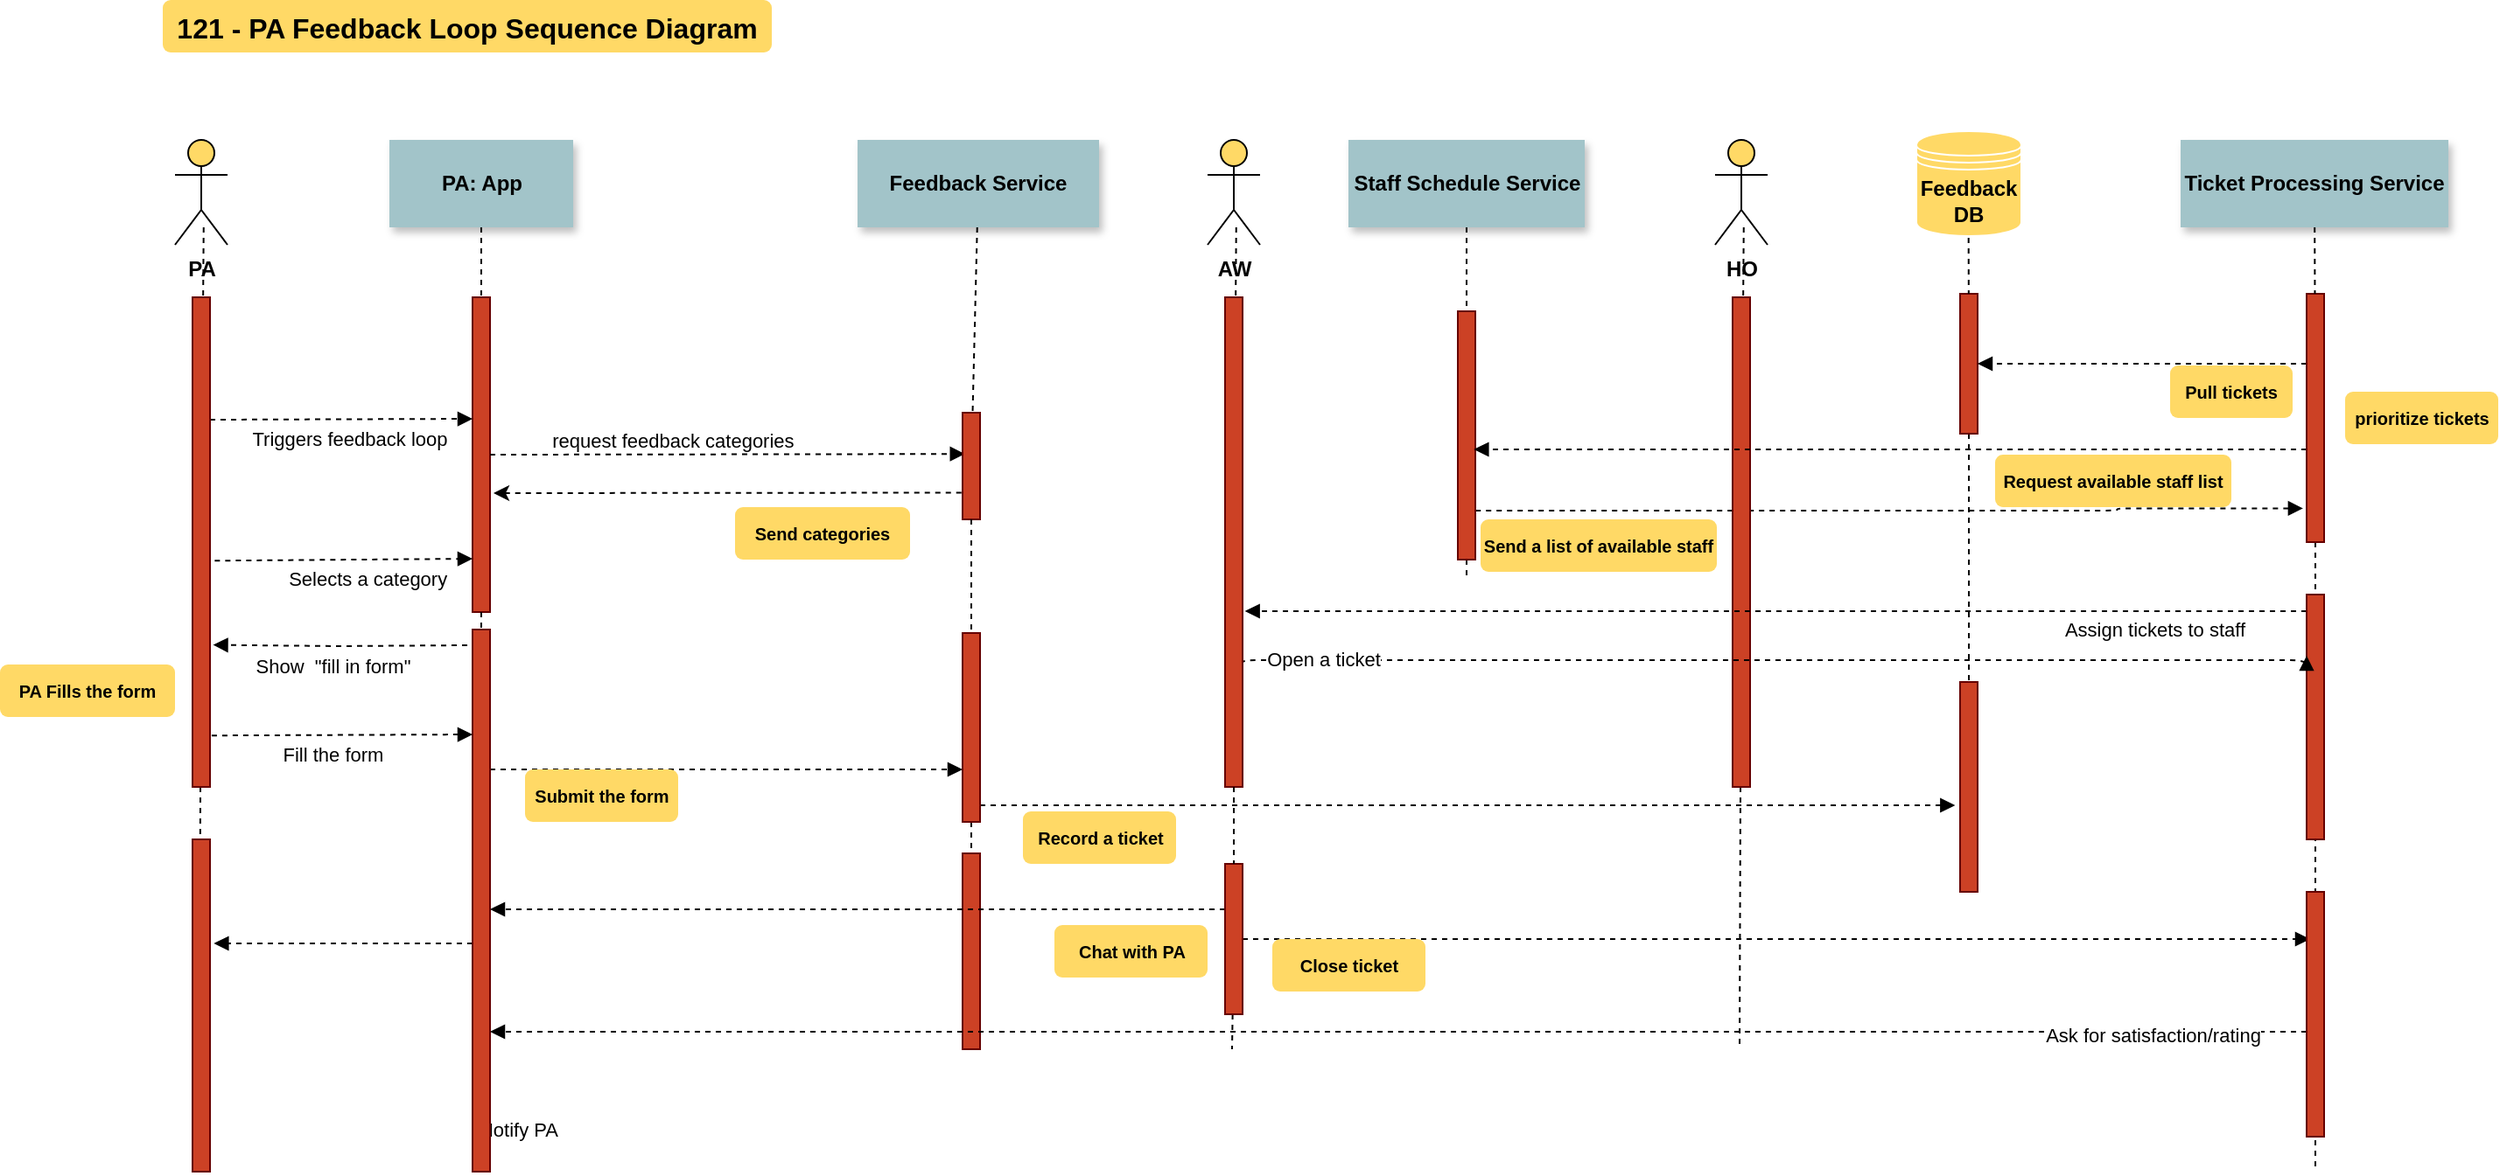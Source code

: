 <mxfile version="12.1.7" type="github" pages="1">
  <diagram name="Page-1" id="9361dd3d-8414-5efd-6122-117bd74ce7a7">
    <mxGraphModel dx="2107" dy="1023" grid="1" gridSize="10" guides="1" tooltips="1" connect="1" arrows="1" fold="1" page="0" pageScale="1.5" pageWidth="826" pageHeight="1169" background="#ffffff" math="0" shadow="0">
      <root>
        <mxCell id="0"/>
        <mxCell id="1" parent="0"/>
        <mxCell id="2" value="" style="fillColor=#CC4125;strokeColor=#660000" parent="1" vertex="1">
          <mxGeometry x="30" y="150" width="10" height="180" as="geometry"/>
        </mxCell>
        <mxCell id="4" value="PA: App" style="shadow=1;fillColor=#A2C4C9;strokeColor=none;whiteSpace=wrap;fontStyle=1" parent="1" vertex="1">
          <mxGeometry x="-17.5" y="60" width="105" height="50" as="geometry"/>
        </mxCell>
        <mxCell id="7" value="Staff Schedule Service" style="shadow=1;fillColor=#A2C4C9;strokeColor=none;whiteSpace=wrap;fontStyle=1" parent="1" vertex="1">
          <mxGeometry x="530.5" y="60" width="135" height="50" as="geometry"/>
        </mxCell>
        <mxCell id="9" value="request feedback categories" style="edgeStyle=none;verticalLabelPosition=top;verticalAlign=bottom;entryX=0.138;entryY=0.387;entryDx=0;entryDy=0;exitX=1;exitY=0.5;exitDx=0;exitDy=0;entryPerimeter=0;dashed=1;endFill=1;endArrow=block;startFill=0;startArrow=none;" parent="1" source="2" target="4HXD_U9j3b60p4fibFge-90" edge="1">
          <mxGeometry x="-150" y="4" width="100" height="100" as="geometry">
            <mxPoint x="60" y="243.5" as="sourcePoint"/>
            <mxPoint x="241.6" y="245.159" as="targetPoint"/>
            <mxPoint x="-31" y="1" as="offset"/>
          </mxGeometry>
        </mxCell>
        <mxCell id="11" value="" style="edgeStyle=none;verticalLabelPosition=top;verticalAlign=bottom;endArrow=none;startArrow=classic;dashed=1;entryX=0;entryY=0.75;entryDx=0;entryDy=0;" parent="1" target="4HXD_U9j3b60p4fibFge-90" edge="1">
          <mxGeometry x="120" y="172.259" width="100" height="100" as="geometry">
            <mxPoint x="42" y="262" as="sourcePoint"/>
            <mxPoint x="286.76" y="260.398" as="targetPoint"/>
          </mxGeometry>
        </mxCell>
        <mxCell id="16" value="" style="edgeStyle=none;endArrow=none;dashed=1;" parent="1" source="4HXD_U9j3b60p4fibFge-112" target="17" edge="1">
          <mxGeometry x="807.043" y="270" width="100" height="100" as="geometry">
            <mxPoint x="884.543" y="220.0" as="sourcePoint"/>
            <mxPoint x="884.543" y="240.0" as="targetPoint"/>
          </mxGeometry>
        </mxCell>
        <mxCell id="17" value="" style="fillColor=#CC4125;strokeColor=#660000" parent="1" vertex="1">
          <mxGeometry x="880" y="370" width="10" height="120" as="geometry"/>
        </mxCell>
        <mxCell id="30" value="Feedback Service" style="shadow=1;fillColor=#A2C4C9;strokeColor=none;whiteSpace=wrap;fontStyle=1" parent="1" vertex="1">
          <mxGeometry x="250" y="60" width="138" height="50" as="geometry"/>
        </mxCell>
        <mxCell id="33" value="" style="edgeStyle=elbowEdgeStyle;elbow=horizontal;endArrow=none;dashed=1" parent="1" source="4" target="2" edge="1">
          <mxGeometry x="60.0" y="310" width="100" height="100" as="geometry">
            <mxPoint x="60.0" y="410" as="sourcePoint"/>
            <mxPoint x="160" y="310" as="targetPoint"/>
          </mxGeometry>
        </mxCell>
        <mxCell id="jYBo3Zhqs0pMkhHqMW5u-86" value="" style="edgeStyle=orthogonalEdgeStyle;rounded=1;orthogonalLoop=1;jettySize=auto;html=1;entryX=1.175;entryY=0.71;entryDx=0;entryDy=0;entryPerimeter=0;dashed=1;verticalAlign=bottom;endFill=1;endArrow=block;startFill=0;startArrow=none;" parent="1" target="jYBo3Zhqs0pMkhHqMW5u-84" edge="1">
          <mxGeometry x="0.061" y="-19" relative="1" as="geometry">
            <mxPoint x="27" y="349" as="sourcePoint"/>
            <mxPoint as="offset"/>
          </mxGeometry>
        </mxCell>
        <mxCell id="jYBo3Zhqs0pMkhHqMW5u-87" value="Show&amp;nbsp; &quot;fill in form&quot;" style="text;html=1;resizable=0;points=[];align=center;verticalAlign=bottom;labelBackgroundColor=#ffffff;rounded=1;dashed=1;fontSize=11;strokeColor=#000000;endFill=1;endArrow=block;startFill=0;startArrow=none;" parent="jYBo3Zhqs0pMkhHqMW5u-86" vertex="1" connectable="0">
          <mxGeometry x="0.15" y="-4" relative="1" as="geometry">
            <mxPoint x="6.5" y="25" as="offset"/>
          </mxGeometry>
        </mxCell>
        <mxCell id="xaEXVbpPQqgU4EdOG0RL-72" style="edgeStyle=elbowEdgeStyle;orthogonalLoop=1;jettySize=auto;elbow=vertical;html=1;dashed=1;startFill=0;endArrow=block;endFill=1;" edge="1" parent="1" source="42">
          <mxGeometry relative="1" as="geometry">
            <mxPoint x="310" y="420" as="targetPoint"/>
          </mxGeometry>
        </mxCell>
        <mxCell id="xaEXVbpPQqgU4EdOG0RL-135" style="edgeStyle=elbowEdgeStyle;orthogonalLoop=1;jettySize=auto;elbow=vertical;html=1;dashed=1;startFill=0;endArrow=block;endFill=1;entryX=1.217;entryY=0.313;entryDx=0;entryDy=0;entryPerimeter=0;" edge="1" parent="1" source="42" target="xaEXVbpPQqgU4EdOG0RL-137">
          <mxGeometry relative="1" as="geometry">
            <mxPoint x="-120.0" y="495" as="targetPoint"/>
            <Array as="points"/>
          </mxGeometry>
        </mxCell>
        <mxCell id="xaEXVbpPQqgU4EdOG0RL-136" value="Notify PA" style="text;html=1;resizable=0;points=[];align=center;verticalAlign=middle;labelBackgroundColor=#ffffff;fontSize=11;" vertex="1" connectable="0" parent="xaEXVbpPQqgU4EdOG0RL-135">
          <mxGeometry x="1" y="-96" relative="1" as="geometry">
            <mxPoint x="77.5" y="106.5" as="offset"/>
          </mxGeometry>
        </mxCell>
        <mxCell id="42" value="" style="fillColor=#CC4125;strokeColor=#660000" parent="1" vertex="1">
          <mxGeometry x="30" y="340" width="10" height="310" as="geometry"/>
        </mxCell>
        <mxCell id="44" value="" style="edgeStyle=none;dashed=1;endArrow=none" parent="1" source="2" target="42" edge="1">
          <mxGeometry x="-120" y="300" width="100" height="100" as="geometry">
            <mxPoint x="-120" y="400" as="sourcePoint"/>
            <mxPoint x="-20" y="300" as="targetPoint"/>
          </mxGeometry>
        </mxCell>
        <mxCell id="49" value="" style="fillColor=#CC4125;strokeColor=#660000" parent="1" vertex="1">
          <mxGeometry x="310" y="468" width="10" height="112" as="geometry"/>
        </mxCell>
        <mxCell id="50" value="" style="edgeStyle=none;endArrow=none;dashed=1" parent="1" source="4HXD_U9j3b60p4fibFge-125" target="49" edge="1">
          <mxGeometry x="266.571" y="205" width="100" height="100" as="geometry">
            <mxPoint x="341.736" y="150" as="sourcePoint"/>
            <mxPoint x="341.736" y="329.394" as="targetPoint"/>
          </mxGeometry>
        </mxCell>
        <mxCell id="71" value="121 - PA Feedback Loop Sequence Diagram" style="rounded=1;fontStyle=1;fillColor=#FFD966;strokeColor=none;fontSize=16;" parent="1" vertex="1">
          <mxGeometry x="-147" y="-20" width="348" height="30" as="geometry"/>
        </mxCell>
        <mxCell id="72" value="PA Fills the form" style="rounded=1;fontStyle=1;fillColor=#FFD966;strokeColor=none;whiteSpace=wrap;fontSize=10;" parent="1" vertex="1">
          <mxGeometry x="-240" y="360" width="100" height="30" as="geometry"/>
        </mxCell>
        <mxCell id="4HXD_U9j3b60p4fibFge-92" style="edgeStyle=orthogonalEdgeStyle;rounded=1;orthogonalLoop=1;jettySize=auto;html=1;dashed=1;verticalAlign=bottom;endFill=1;endArrow=block;startFill=0;startArrow=none;exitX=1.01;exitY=0.803;exitDx=0;exitDy=0;exitPerimeter=0;entryX=-0.205;entryY=0.864;entryDx=0;entryDy=0;entryPerimeter=0;" parent="1" edge="1" target="xaEXVbpPQqgU4EdOG0RL-106" source="4HXD_U9j3b60p4fibFge-109">
          <mxGeometry relative="1" as="geometry">
            <mxPoint x="640" y="270" as="sourcePoint"/>
            <mxPoint x="797" y="270" as="targetPoint"/>
            <Array as="points">
              <mxPoint x="970" y="272"/>
              <mxPoint x="970" y="271"/>
            </Array>
          </mxGeometry>
        </mxCell>
        <mxCell id="4HXD_U9j3b60p4fibFge-93" value="" style="text;html=1;resizable=0;points=[];align=center;verticalAlign=bottom;labelBackgroundColor=#ffffff;rounded=1;dashed=1;fontSize=11;strokeColor=#000000;endFill=1;endArrow=block;startFill=0;startArrow=none;" parent="4HXD_U9j3b60p4fibFge-92" vertex="1" connectable="0">
          <mxGeometry x="-0.003" y="10" relative="1" as="geometry">
            <mxPoint x="-159.5" y="28" as="offset"/>
          </mxGeometry>
        </mxCell>
        <mxCell id="HILvpN4AN2ozblUCMKvK-93" value="" style="edgeStyle=none;endArrow=none;dashed=1;exitX=0.5;exitY=1;exitDx=0;exitDy=0;" parent="1" source="4HXD_U9j3b60p4fibFge-109" edge="1">
          <mxGeometry x="626.571" y="339.697" width="100" height="100" as="geometry">
            <mxPoint x="598" y="270" as="sourcePoint"/>
            <mxPoint x="598" y="310" as="targetPoint"/>
          </mxGeometry>
        </mxCell>
        <mxCell id="4HXD_U9j3b60p4fibFge-90" value="" style="fillColor=#CC4125;strokeColor=#660000" parent="1" vertex="1">
          <mxGeometry x="310" y="216" width="10" height="61" as="geometry"/>
        </mxCell>
        <mxCell id="4HXD_U9j3b60p4fibFge-91" value="" style="edgeStyle=none;endArrow=none;dashed=1" parent="1" source="30" target="4HXD_U9j3b60p4fibFge-90" edge="1">
          <mxGeometry x="266.571" y="205" width="100" height="100" as="geometry">
            <mxPoint x="315" y="110" as="sourcePoint"/>
            <mxPoint x="315" y="468.333" as="targetPoint"/>
          </mxGeometry>
        </mxCell>
        <mxCell id="4HXD_U9j3b60p4fibFge-109" value="" style="fillColor=#CC4125;strokeColor=#660000" parent="1" vertex="1">
          <mxGeometry x="593" y="158" width="10" height="142" as="geometry"/>
        </mxCell>
        <mxCell id="4HXD_U9j3b60p4fibFge-110" value="" style="edgeStyle=none;endArrow=none;dashed=1;exitX=0.5;exitY=1;exitDx=0;exitDy=0;" parent="1" source="7" target="4HXD_U9j3b60p4fibFge-109" edge="1">
          <mxGeometry x="626.571" y="339.697" width="100" height="100" as="geometry">
            <mxPoint x="597.5" y="110" as="sourcePoint"/>
            <mxPoint x="597.881" y="307" as="targetPoint"/>
          </mxGeometry>
        </mxCell>
        <mxCell id="4HXD_U9j3b60p4fibFge-112" value="" style="fillColor=#CC4125;strokeColor=#660000" parent="1" vertex="1">
          <mxGeometry x="880" y="148" width="10" height="80" as="geometry"/>
        </mxCell>
        <mxCell id="4HXD_U9j3b60p4fibFge-113" value="" style="edgeStyle=none;endArrow=none;dashed=1;" parent="1" target="4HXD_U9j3b60p4fibFge-112" edge="1">
          <mxGeometry x="807.043" y="270" width="100" height="100" as="geometry">
            <mxPoint x="884.836" y="110" as="sourcePoint"/>
            <mxPoint x="884.965" y="290" as="targetPoint"/>
          </mxGeometry>
        </mxCell>
        <mxCell id="4HXD_U9j3b60p4fibFge-121" value="prioritize tickets" style="rounded=1;fontStyle=1;fillColor=#FFD966;strokeColor=none;whiteSpace=wrap;fontSize=10;" parent="1" vertex="1">
          <mxGeometry x="1100" y="204" width="87.5" height="30" as="geometry"/>
        </mxCell>
        <mxCell id="xaEXVbpPQqgU4EdOG0RL-100" style="edgeStyle=elbowEdgeStyle;orthogonalLoop=1;jettySize=auto;elbow=vertical;html=1;dashed=1;startFill=0;endArrow=block;endFill=1;entryX=-0.283;entryY=0.586;entryDx=0;entryDy=0;entryPerimeter=0;" edge="1" parent="1" source="4HXD_U9j3b60p4fibFge-125" target="17">
          <mxGeometry relative="1" as="geometry">
            <mxPoint x="850" y="440" as="targetPoint"/>
          </mxGeometry>
        </mxCell>
        <mxCell id="4HXD_U9j3b60p4fibFge-125" value="" style="fillColor=#CC4125;strokeColor=#660000" parent="1" vertex="1">
          <mxGeometry x="310" y="342" width="10" height="108" as="geometry"/>
        </mxCell>
        <mxCell id="4HXD_U9j3b60p4fibFge-126" value="" style="edgeStyle=none;endArrow=none;dashed=1" parent="1" source="4HXD_U9j3b60p4fibFge-90" target="4HXD_U9j3b60p4fibFge-125" edge="1">
          <mxGeometry x="266.571" y="205" width="100" height="100" as="geometry">
            <mxPoint x="315.0" y="280.0" as="sourcePoint"/>
            <mxPoint x="315.0" y="468" as="targetPoint"/>
          </mxGeometry>
        </mxCell>
        <mxCell id="jYBo3Zhqs0pMkhHqMW5u-81" value="Selects a category" style="edgeStyle=none;verticalLabelPosition=top;verticalAlign=bottom;labelPosition=left;align=center;exitX=1.268;exitY=0.538;exitDx=0;exitDy=0;exitPerimeter=0;dashed=1;endFill=1;endArrow=block;startFill=0;startArrow=none;" parent="1" source="jYBo3Zhqs0pMkhHqMW5u-84" edge="1">
          <mxGeometry width="100" height="100" as="geometry">
            <mxPoint x="-60" y="299.5" as="sourcePoint"/>
            <mxPoint x="30" y="299.5" as="targetPoint"/>
            <mxPoint x="14" y="20" as="offset"/>
          </mxGeometry>
        </mxCell>
        <mxCell id="3" value="Triggers feedback loop" style="edgeStyle=none;verticalLabelPosition=top;verticalAlign=bottom;labelPosition=left;align=center;exitX=1;exitY=0.25;exitDx=0;exitDy=0;dashed=1;endFill=1;endArrow=block;startFill=0;startArrow=none;" parent="1" source="jYBo3Zhqs0pMkhHqMW5u-84" edge="1">
          <mxGeometry width="100" height="100" as="geometry">
            <mxPoint x="-60" y="219.5" as="sourcePoint"/>
            <mxPoint x="30" y="219.5" as="targetPoint"/>
            <mxPoint x="5" y="20" as="offset"/>
          </mxGeometry>
        </mxCell>
        <mxCell id="jYBo3Zhqs0pMkhHqMW5u-89" value="Fill the form" style="edgeStyle=none;verticalLabelPosition=top;verticalAlign=bottom;labelPosition=left;align=center;exitX=1.096;exitY=0.895;exitDx=0;exitDy=0;exitPerimeter=0;dashed=1;endFill=1;endArrow=block;startFill=0;startArrow=none;" parent="1" source="jYBo3Zhqs0pMkhHqMW5u-84" edge="1">
          <mxGeometry width="100" height="100" as="geometry">
            <mxPoint x="-107.32" y="400.64" as="sourcePoint"/>
            <mxPoint x="30" y="400" as="targetPoint"/>
            <mxPoint x="-5" y="20" as="offset"/>
          </mxGeometry>
        </mxCell>
        <mxCell id="xaEXVbpPQqgU4EdOG0RL-86" value="" style="group" vertex="1" connectable="0" parent="1">
          <mxGeometry x="740" y="60" width="30" height="520" as="geometry"/>
        </mxCell>
        <mxCell id="xaEXVbpPQqgU4EdOG0RL-87" value="" style="edgeStyle=none;endArrow=none;dashed=1" edge="1" parent="xaEXVbpPQqgU4EdOG0RL-86" target="xaEXVbpPQqgU4EdOG0RL-90">
          <mxGeometry x="-35.429" y="145" width="100" height="100" as="geometry">
            <mxPoint x="16.373" y="50" as="sourcePoint"/>
            <mxPoint x="14" y="520" as="targetPoint"/>
          </mxGeometry>
        </mxCell>
        <mxCell id="xaEXVbpPQqgU4EdOG0RL-88" value="" style="group" vertex="1" connectable="0" parent="xaEXVbpPQqgU4EdOG0RL-86">
          <mxGeometry width="30" height="520" as="geometry"/>
        </mxCell>
        <mxCell id="xaEXVbpPQqgU4EdOG0RL-89" value="" style="edgeStyle=none;endArrow=none;dashed=1" edge="1" parent="xaEXVbpPQqgU4EdOG0RL-88" source="xaEXVbpPQqgU4EdOG0RL-90">
          <mxGeometry x="-35.429" y="145" width="100" height="100" as="geometry">
            <mxPoint x="16.373" y="50" as="sourcePoint"/>
            <mxPoint x="14" y="520" as="targetPoint"/>
          </mxGeometry>
        </mxCell>
        <mxCell id="xaEXVbpPQqgU4EdOG0RL-90" value="" style="fillColor=#CC4125;strokeColor=#660000" vertex="1" parent="xaEXVbpPQqgU4EdOG0RL-88">
          <mxGeometry x="10" y="90" width="10" height="280" as="geometry"/>
        </mxCell>
        <mxCell id="xaEXVbpPQqgU4EdOG0RL-91" value="HO" style="shape=umlActor;verticalLabelPosition=bottom;labelBackgroundColor=none;verticalAlign=top;html=1;outlineConnect=0;fillColor=#FFD966;fontStyle=1" vertex="1" parent="xaEXVbpPQqgU4EdOG0RL-88">
          <mxGeometry width="30" height="60" as="geometry"/>
        </mxCell>
        <mxCell id="xaEXVbpPQqgU4EdOG0RL-103" value="Ticket Processing Service" style="shadow=1;fillColor=#A2C4C9;strokeColor=none;whiteSpace=wrap;fontStyle=1" vertex="1" parent="1">
          <mxGeometry x="1006" y="60" width="153" height="50" as="geometry"/>
        </mxCell>
        <mxCell id="xaEXVbpPQqgU4EdOG0RL-104" value="" style="edgeStyle=none;endArrow=none;dashed=1;" edge="1" parent="1" source="xaEXVbpPQqgU4EdOG0RL-106">
          <mxGeometry x="1004.543" y="270" width="100" height="100" as="geometry">
            <mxPoint x="1082.043" y="220.0" as="sourcePoint"/>
            <mxPoint x="1083" y="650" as="targetPoint"/>
          </mxGeometry>
        </mxCell>
        <mxCell id="xaEXVbpPQqgU4EdOG0RL-115" style="edgeStyle=elbowEdgeStyle;orthogonalLoop=1;jettySize=auto;elbow=vertical;html=1;dashed=1;startFill=0;endArrow=block;endFill=1;fontSize=11;entryX=1.133;entryY=0.641;entryDx=0;entryDy=0;entryPerimeter=0;" edge="1" parent="1" source="xaEXVbpPQqgU4EdOG0RL-105" target="xaEXVbpPQqgU4EdOG0RL-96">
          <mxGeometry relative="1" as="geometry">
            <mxPoint x="760" y="330" as="targetPoint"/>
          </mxGeometry>
        </mxCell>
        <mxCell id="xaEXVbpPQqgU4EdOG0RL-117" value="Assign tickets to staff" style="text;html=1;resizable=0;points=[];align=center;verticalAlign=middle;labelBackgroundColor=#ffffff;fontSize=11;" vertex="1" connectable="0" parent="xaEXVbpPQqgU4EdOG0RL-115">
          <mxGeometry y="168" relative="1" as="geometry">
            <mxPoint x="216" y="-157.5" as="offset"/>
          </mxGeometry>
        </mxCell>
        <mxCell id="xaEXVbpPQqgU4EdOG0RL-105" value="" style="fillColor=#CC4125;strokeColor=#660000" vertex="1" parent="1">
          <mxGeometry x="1078" y="320" width="10" height="140" as="geometry"/>
        </mxCell>
        <mxCell id="xaEXVbpPQqgU4EdOG0RL-110" style="edgeStyle=elbowEdgeStyle;orthogonalLoop=1;jettySize=auto;elbow=vertical;html=1;entryX=1;entryY=0.5;entryDx=0;entryDy=0;dashed=1;startFill=0;endArrow=block;endFill=1;fontSize=16;" edge="1" parent="1" source="xaEXVbpPQqgU4EdOG0RL-106" target="4HXD_U9j3b60p4fibFge-112">
          <mxGeometry relative="1" as="geometry"/>
        </mxCell>
        <mxCell id="xaEXVbpPQqgU4EdOG0RL-111" value="" style="text;html=1;resizable=0;points=[];align=center;verticalAlign=bottom;labelBackgroundColor=#ffffff;fontSize=11;rounded=1;dashed=1;strokeColor=#000000;endFill=1;endArrow=block;startFill=0;startArrow=none;" vertex="1" connectable="0" parent="xaEXVbpPQqgU4EdOG0RL-110">
          <mxGeometry x="0.265" y="1" relative="1" as="geometry">
            <mxPoint as="offset"/>
          </mxGeometry>
        </mxCell>
        <mxCell id="xaEXVbpPQqgU4EdOG0RL-112" style="edgeStyle=elbowEdgeStyle;orthogonalLoop=1;jettySize=auto;elbow=vertical;html=1;entryX=0.917;entryY=0.556;entryDx=0;entryDy=0;entryPerimeter=0;dashed=1;startFill=0;endArrow=block;endFill=1;fontSize=16;" edge="1" parent="1" source="xaEXVbpPQqgU4EdOG0RL-106" target="4HXD_U9j3b60p4fibFge-109">
          <mxGeometry relative="1" as="geometry"/>
        </mxCell>
        <mxCell id="xaEXVbpPQqgU4EdOG0RL-113" value="" style="text;html=1;resizable=0;points=[];align=center;verticalAlign=bottom;labelBackgroundColor=#ffffff;fontSize=11;rounded=1;dashed=1;strokeColor=#000000;endFill=1;endArrow=block;startFill=0;startArrow=none;" vertex="1" connectable="0" parent="xaEXVbpPQqgU4EdOG0RL-112">
          <mxGeometry y="116" relative="1" as="geometry">
            <mxPoint x="120.5" y="-93" as="offset"/>
          </mxGeometry>
        </mxCell>
        <mxCell id="xaEXVbpPQqgU4EdOG0RL-106" value="" style="fillColor=#CC4125;strokeColor=#660000" vertex="1" parent="1">
          <mxGeometry x="1078" y="148" width="10" height="142" as="geometry"/>
        </mxCell>
        <mxCell id="xaEXVbpPQqgU4EdOG0RL-107" value="" style="edgeStyle=none;endArrow=none;dashed=1;" edge="1" parent="1" source="xaEXVbpPQqgU4EdOG0RL-103" target="xaEXVbpPQqgU4EdOG0RL-106">
          <mxGeometry x="1004.543" y="270" width="100" height="100" as="geometry">
            <mxPoint x="1082.306" y="110" as="sourcePoint"/>
            <mxPoint x="1082.465" y="290" as="targetPoint"/>
          </mxGeometry>
        </mxCell>
        <mxCell id="xaEXVbpPQqgU4EdOG0RL-108" value="Feedback DB" style="shape=datastore;whiteSpace=wrap;html=1;labelBackgroundColor=none;fillColor=#FFD966;strokeColor=#FFFFFF;fontStyle=1" vertex="1" parent="1">
          <mxGeometry x="855" y="55" width="60" height="60" as="geometry"/>
        </mxCell>
        <mxCell id="xaEXVbpPQqgU4EdOG0RL-93" value="" style="edgeStyle=none;endArrow=none;dashed=1" edge="1" parent="1" target="xaEXVbpPQqgU4EdOG0RL-96">
          <mxGeometry x="414.571" y="205" width="100" height="100" as="geometry">
            <mxPoint x="466.373" y="110" as="sourcePoint"/>
            <mxPoint x="464" y="580" as="targetPoint"/>
          </mxGeometry>
        </mxCell>
        <mxCell id="xaEXVbpPQqgU4EdOG0RL-95" value="" style="edgeStyle=none;endArrow=none;dashed=1" edge="1" parent="1" source="xaEXVbpPQqgU4EdOG0RL-124">
          <mxGeometry x="414.571" y="205" width="100" height="100" as="geometry">
            <mxPoint x="466.373" y="110" as="sourcePoint"/>
            <mxPoint x="464" y="580" as="targetPoint"/>
          </mxGeometry>
        </mxCell>
        <mxCell id="xaEXVbpPQqgU4EdOG0RL-119" style="edgeStyle=elbowEdgeStyle;orthogonalLoop=1;jettySize=auto;elbow=vertical;html=1;exitX=1;exitY=0.75;exitDx=0;exitDy=0;entryX=0;entryY=0.25;entryDx=0;entryDy=0;dashed=1;startFill=0;endArrow=block;endFill=1;fontSize=11;" edge="1" parent="1" source="xaEXVbpPQqgU4EdOG0RL-96" target="xaEXVbpPQqgU4EdOG0RL-105">
          <mxGeometry relative="1" as="geometry"/>
        </mxCell>
        <mxCell id="xaEXVbpPQqgU4EdOG0RL-120" value="Open a ticket" style="text;html=1;resizable=0;points=[];align=center;verticalAlign=middle;labelBackgroundColor=#ffffff;fontSize=11;" vertex="1" connectable="0" parent="xaEXVbpPQqgU4EdOG0RL-119">
          <mxGeometry x="-0.844" y="1" relative="1" as="geometry">
            <mxPoint as="offset"/>
          </mxGeometry>
        </mxCell>
        <mxCell id="xaEXVbpPQqgU4EdOG0RL-96" value="" style="fillColor=#CC4125;strokeColor=#660000" vertex="1" parent="1">
          <mxGeometry x="460" y="150" width="10" height="280" as="geometry"/>
        </mxCell>
        <mxCell id="xaEXVbpPQqgU4EdOG0RL-97" value="AW" style="shape=umlActor;verticalLabelPosition=bottom;labelBackgroundColor=none;verticalAlign=top;html=1;outlineConnect=0;fillColor=#FFD966;fontStyle=1" vertex="1" parent="1">
          <mxGeometry x="450" y="60" width="30" height="60" as="geometry"/>
        </mxCell>
        <mxCell id="xaEXVbpPQqgU4EdOG0RL-126" style="edgeStyle=elbowEdgeStyle;orthogonalLoop=1;jettySize=auto;elbow=vertical;html=1;dashed=1;startFill=0;endArrow=block;endFill=1;fontSize=11;" edge="1" parent="1" source="xaEXVbpPQqgU4EdOG0RL-124" target="42">
          <mxGeometry relative="1" as="geometry">
            <Array as="points">
              <mxPoint x="400" y="500"/>
            </Array>
          </mxGeometry>
        </mxCell>
        <mxCell id="xaEXVbpPQqgU4EdOG0RL-127" value="" style="text;html=1;resizable=0;points=[];align=center;verticalAlign=middle;fontSize=10;rounded=1;fontStyle=1;fillColor=#FFD966;" vertex="1" connectable="0" parent="xaEXVbpPQqgU4EdOG0RL-126">
          <mxGeometry y="144" relative="1" as="geometry">
            <mxPoint x="140" y="-128.5" as="offset"/>
          </mxGeometry>
        </mxCell>
        <mxCell id="xaEXVbpPQqgU4EdOG0RL-129" style="edgeStyle=elbowEdgeStyle;orthogonalLoop=1;jettySize=auto;elbow=vertical;html=1;dashed=1;startFill=0;endArrow=block;endFill=1;" edge="1" parent="1" source="xaEXVbpPQqgU4EdOG0RL-124">
          <mxGeometry relative="1" as="geometry">
            <mxPoint x="1080" y="517.0" as="targetPoint"/>
          </mxGeometry>
        </mxCell>
        <mxCell id="xaEXVbpPQqgU4EdOG0RL-124" value="" style="fillColor=#CC4125;strokeColor=#660000" vertex="1" parent="1">
          <mxGeometry x="460" y="474" width="10" height="86" as="geometry"/>
        </mxCell>
        <mxCell id="xaEXVbpPQqgU4EdOG0RL-125" value="" style="edgeStyle=none;endArrow=none;dashed=1" edge="1" parent="1" source="xaEXVbpPQqgU4EdOG0RL-96" target="xaEXVbpPQqgU4EdOG0RL-124">
          <mxGeometry x="414.571" y="205" width="100" height="100" as="geometry">
            <mxPoint x="464.517" y="430" as="sourcePoint"/>
            <mxPoint x="464" y="580" as="targetPoint"/>
          </mxGeometry>
        </mxCell>
        <mxCell id="xaEXVbpPQqgU4EdOG0RL-133" style="edgeStyle=elbowEdgeStyle;orthogonalLoop=1;jettySize=auto;elbow=vertical;html=1;dashed=1;startFill=0;endArrow=block;endFill=1;" edge="1" parent="1" source="xaEXVbpPQqgU4EdOG0RL-132">
          <mxGeometry relative="1" as="geometry">
            <mxPoint x="40" y="570" as="targetPoint"/>
            <Array as="points">
              <mxPoint x="110" y="570"/>
            </Array>
          </mxGeometry>
        </mxCell>
        <mxCell id="xaEXVbpPQqgU4EdOG0RL-134" value="Ask for satisfaction/rating" style="text;html=1;resizable=0;points=[];align=center;verticalAlign=middle;labelBackgroundColor=#ffffff;fontSize=11;" vertex="1" connectable="0" parent="xaEXVbpPQqgU4EdOG0RL-133">
          <mxGeometry y="430" relative="1" as="geometry">
            <mxPoint x="431" y="-428" as="offset"/>
          </mxGeometry>
        </mxCell>
        <mxCell id="xaEXVbpPQqgU4EdOG0RL-132" value="" style="fillColor=#CC4125;strokeColor=#660000" vertex="1" parent="1">
          <mxGeometry x="1078" y="490" width="10" height="140" as="geometry"/>
        </mxCell>
        <mxCell id="jYBo3Zhqs0pMkhHqMW5u-85" value="" style="edgeStyle=none;endArrow=none;dashed=1" parent="1" target="jYBo3Zhqs0pMkhHqMW5u-84" edge="1">
          <mxGeometry x="-175.429" y="205" width="100" height="100" as="geometry">
            <mxPoint x="-123.627" y="110" as="sourcePoint"/>
            <mxPoint x="-126" y="580" as="targetPoint"/>
          </mxGeometry>
        </mxCell>
        <mxCell id="jYBo3Zhqs0pMkhHqMW5u-78" value="" style="edgeStyle=none;endArrow=none;dashed=1" parent="1" source="jYBo3Zhqs0pMkhHqMW5u-84" edge="1">
          <mxGeometry x="-175.429" y="205" width="100" height="100" as="geometry">
            <mxPoint x="-123.627" y="110" as="sourcePoint"/>
            <mxPoint x="-126" y="580" as="targetPoint"/>
          </mxGeometry>
        </mxCell>
        <mxCell id="jYBo3Zhqs0pMkhHqMW5u-84" value="" style="fillColor=#CC4125;strokeColor=#660000" parent="1" vertex="1">
          <mxGeometry x="-130" y="150" width="10" height="280" as="geometry"/>
        </mxCell>
        <mxCell id="jYBo3Zhqs0pMkhHqMW5u-72" value="PA" style="shape=umlActor;verticalLabelPosition=bottom;labelBackgroundColor=none;verticalAlign=top;html=1;outlineConnect=0;fillColor=#FFD966;fontStyle=1" parent="1" vertex="1">
          <mxGeometry x="-140" y="60" width="30" height="60" as="geometry"/>
        </mxCell>
        <mxCell id="xaEXVbpPQqgU4EdOG0RL-137" value="" style="fillColor=#CC4125;strokeColor=#660000" vertex="1" parent="1">
          <mxGeometry x="-130" y="460" width="10" height="190" as="geometry"/>
        </mxCell>
        <mxCell id="xaEXVbpPQqgU4EdOG0RL-138" value="Chat with PA" style="rounded=1;fontStyle=1;fillColor=#FFD966;strokeColor=none;whiteSpace=wrap;fontSize=10;" vertex="1" parent="1">
          <mxGeometry x="362.5" y="509" width="87.5" height="30" as="geometry"/>
        </mxCell>
        <mxCell id="xaEXVbpPQqgU4EdOG0RL-140" value="Record a ticket" style="rounded=1;fontStyle=1;fillColor=#FFD966;strokeColor=none;whiteSpace=wrap;fontSize=10;" vertex="1" parent="1">
          <mxGeometry x="344.5" y="444" width="87.5" height="30" as="geometry"/>
        </mxCell>
        <mxCell id="xaEXVbpPQqgU4EdOG0RL-141" value="Submit the form" style="rounded=1;fontStyle=1;fillColor=#FFD966;strokeColor=none;whiteSpace=wrap;fontSize=10;" vertex="1" parent="1">
          <mxGeometry x="60" y="420" width="87.5" height="30" as="geometry"/>
        </mxCell>
        <mxCell id="xaEXVbpPQqgU4EdOG0RL-143" value="Send categories" style="rounded=1;fontStyle=1;fillColor=#FFD966;strokeColor=none;whiteSpace=wrap;fontSize=10;" vertex="1" parent="1">
          <mxGeometry x="180" y="270" width="100" height="30" as="geometry"/>
        </mxCell>
        <mxCell id="xaEXVbpPQqgU4EdOG0RL-144" value="Send a list of available staff" style="rounded=1;fontStyle=1;fillColor=#FFD966;strokeColor=none;whiteSpace=wrap;fontSize=10;" vertex="1" parent="1">
          <mxGeometry x="606" y="277" width="135" height="30" as="geometry"/>
        </mxCell>
        <mxCell id="xaEXVbpPQqgU4EdOG0RL-145" value="Request available staff list" style="rounded=1;fontStyle=1;fillColor=#FFD966;strokeColor=none;whiteSpace=wrap;fontSize=10;" vertex="1" parent="1">
          <mxGeometry x="900" y="240" width="135" height="30" as="geometry"/>
        </mxCell>
        <mxCell id="xaEXVbpPQqgU4EdOG0RL-147" value="Pull tickets" style="rounded=1;fontStyle=1;fillColor=#FFD966;strokeColor=none;whiteSpace=wrap;fontSize=10;" vertex="1" parent="1">
          <mxGeometry x="1000" y="189" width="70" height="30" as="geometry"/>
        </mxCell>
        <mxCell id="xaEXVbpPQqgU4EdOG0RL-148" value="Close ticket" style="rounded=1;fontStyle=1;fillColor=#FFD966;strokeColor=none;whiteSpace=wrap;fontSize=10;" vertex="1" parent="1">
          <mxGeometry x="487" y="517" width="87.5" height="30" as="geometry"/>
        </mxCell>
      </root>
    </mxGraphModel>
  </diagram>
</mxfile>
